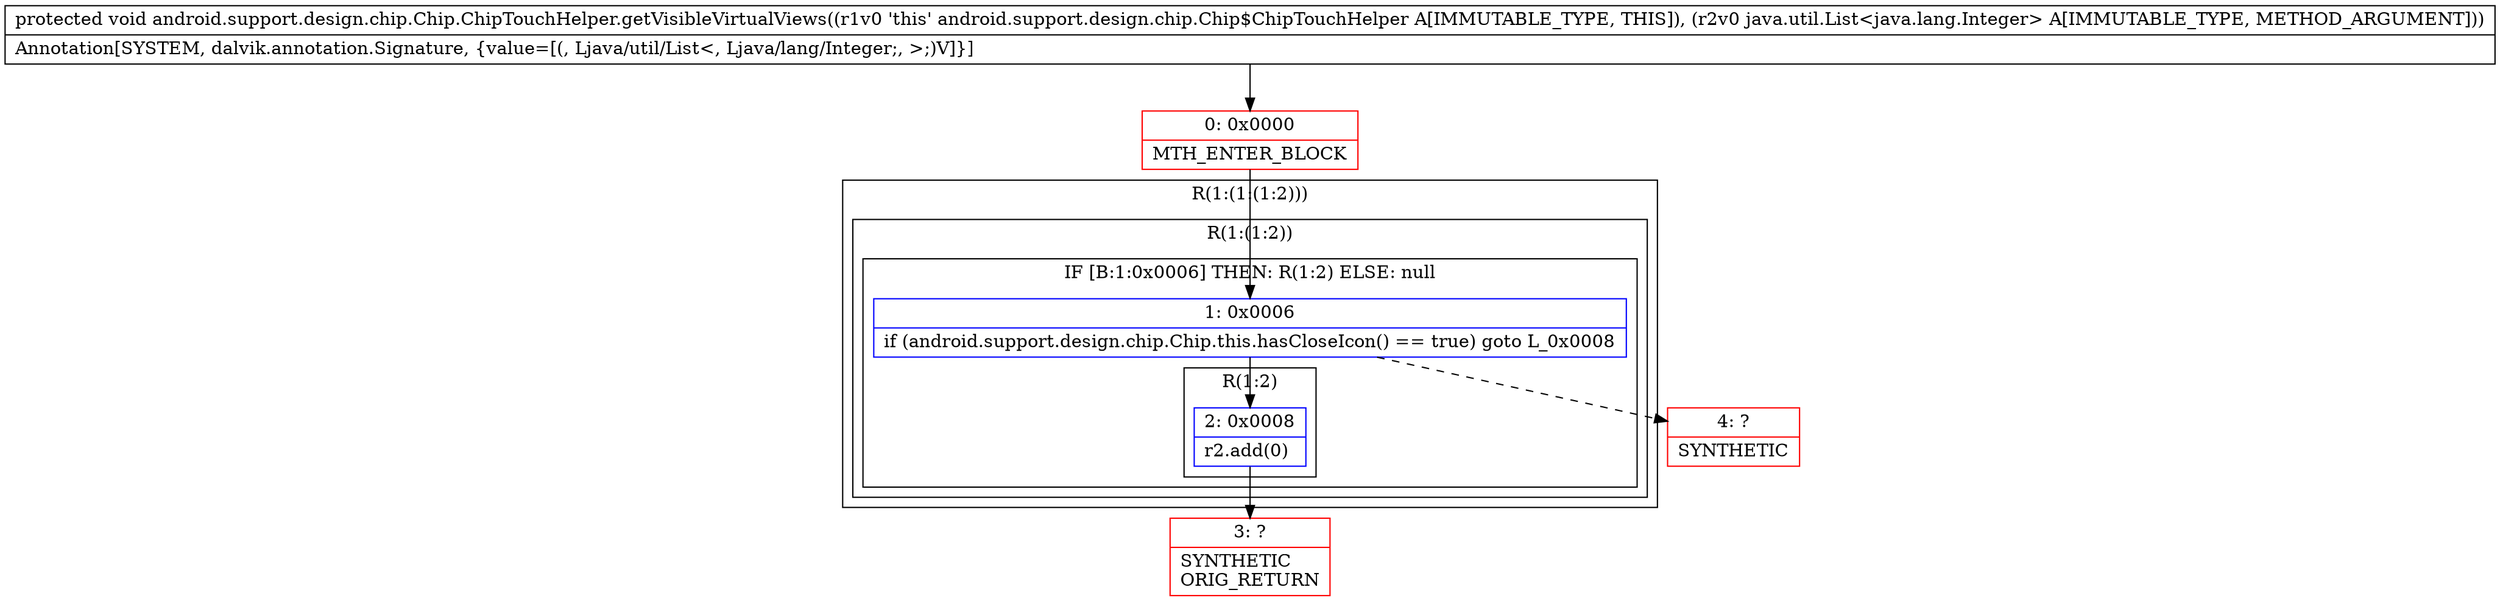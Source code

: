 digraph "CFG forandroid.support.design.chip.Chip.ChipTouchHelper.getVisibleVirtualViews(Ljava\/util\/List;)V" {
subgraph cluster_Region_179361314 {
label = "R(1:(1:(1:2)))";
node [shape=record,color=blue];
subgraph cluster_Region_1864509633 {
label = "R(1:(1:2))";
node [shape=record,color=blue];
subgraph cluster_IfRegion_1930331508 {
label = "IF [B:1:0x0006] THEN: R(1:2) ELSE: null";
node [shape=record,color=blue];
Node_1 [shape=record,label="{1\:\ 0x0006|if (android.support.design.chip.Chip.this.hasCloseIcon() == true) goto L_0x0008\l}"];
subgraph cluster_Region_1650233206 {
label = "R(1:2)";
node [shape=record,color=blue];
Node_2 [shape=record,label="{2\:\ 0x0008|r2.add(0)\l}"];
}
}
}
}
Node_0 [shape=record,color=red,label="{0\:\ 0x0000|MTH_ENTER_BLOCK\l}"];
Node_3 [shape=record,color=red,label="{3\:\ ?|SYNTHETIC\lORIG_RETURN\l}"];
Node_4 [shape=record,color=red,label="{4\:\ ?|SYNTHETIC\l}"];
MethodNode[shape=record,label="{protected void android.support.design.chip.Chip.ChipTouchHelper.getVisibleVirtualViews((r1v0 'this' android.support.design.chip.Chip$ChipTouchHelper A[IMMUTABLE_TYPE, THIS]), (r2v0 java.util.List\<java.lang.Integer\> A[IMMUTABLE_TYPE, METHOD_ARGUMENT]))  | Annotation[SYSTEM, dalvik.annotation.Signature, \{value=[(, Ljava\/util\/List\<, Ljava\/lang\/Integer;, \>;)V]\}]\l}"];
MethodNode -> Node_0;
Node_1 -> Node_2;
Node_1 -> Node_4[style=dashed];
Node_2 -> Node_3;
Node_0 -> Node_1;
}

